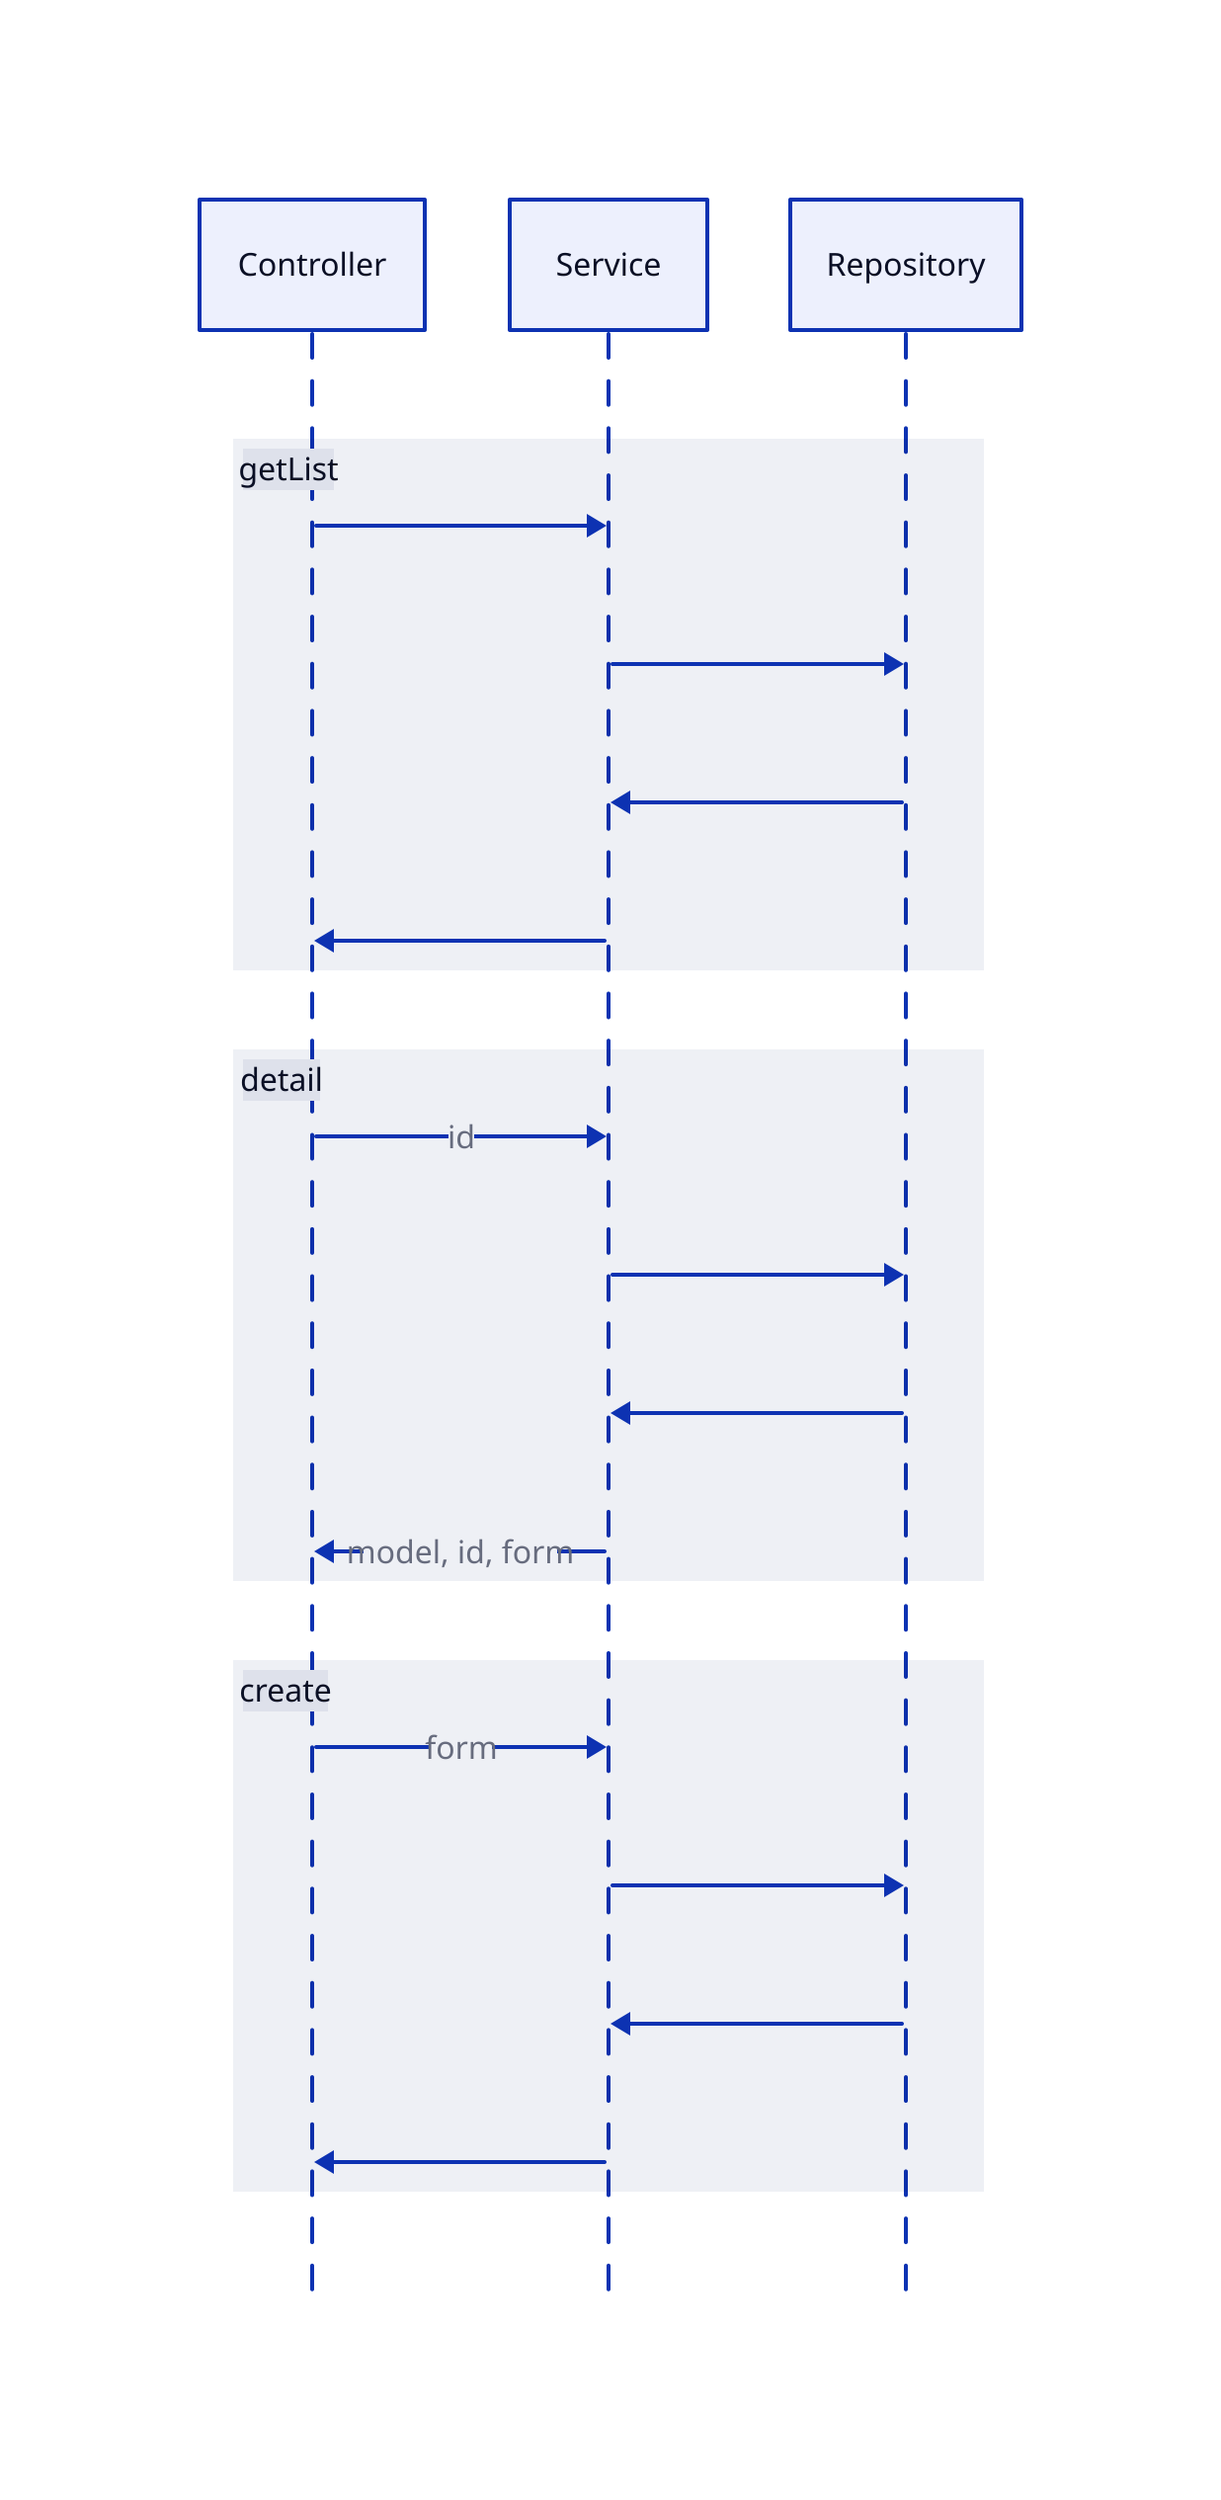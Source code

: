 shape: sequence_diagram
con: Controller
ser: Service
rep: Repository

getList: {
  con -> ser
  ser -> rep
  rep -> ser
  ser -> con
}

detail: {
  con -> ser : id
  ser -> rep
  rep -> ser
  ser -> con : model, id, form
}

create: {
  con -> ser : form
  ser -> rep
  rep -> ser
  ser -> con
}